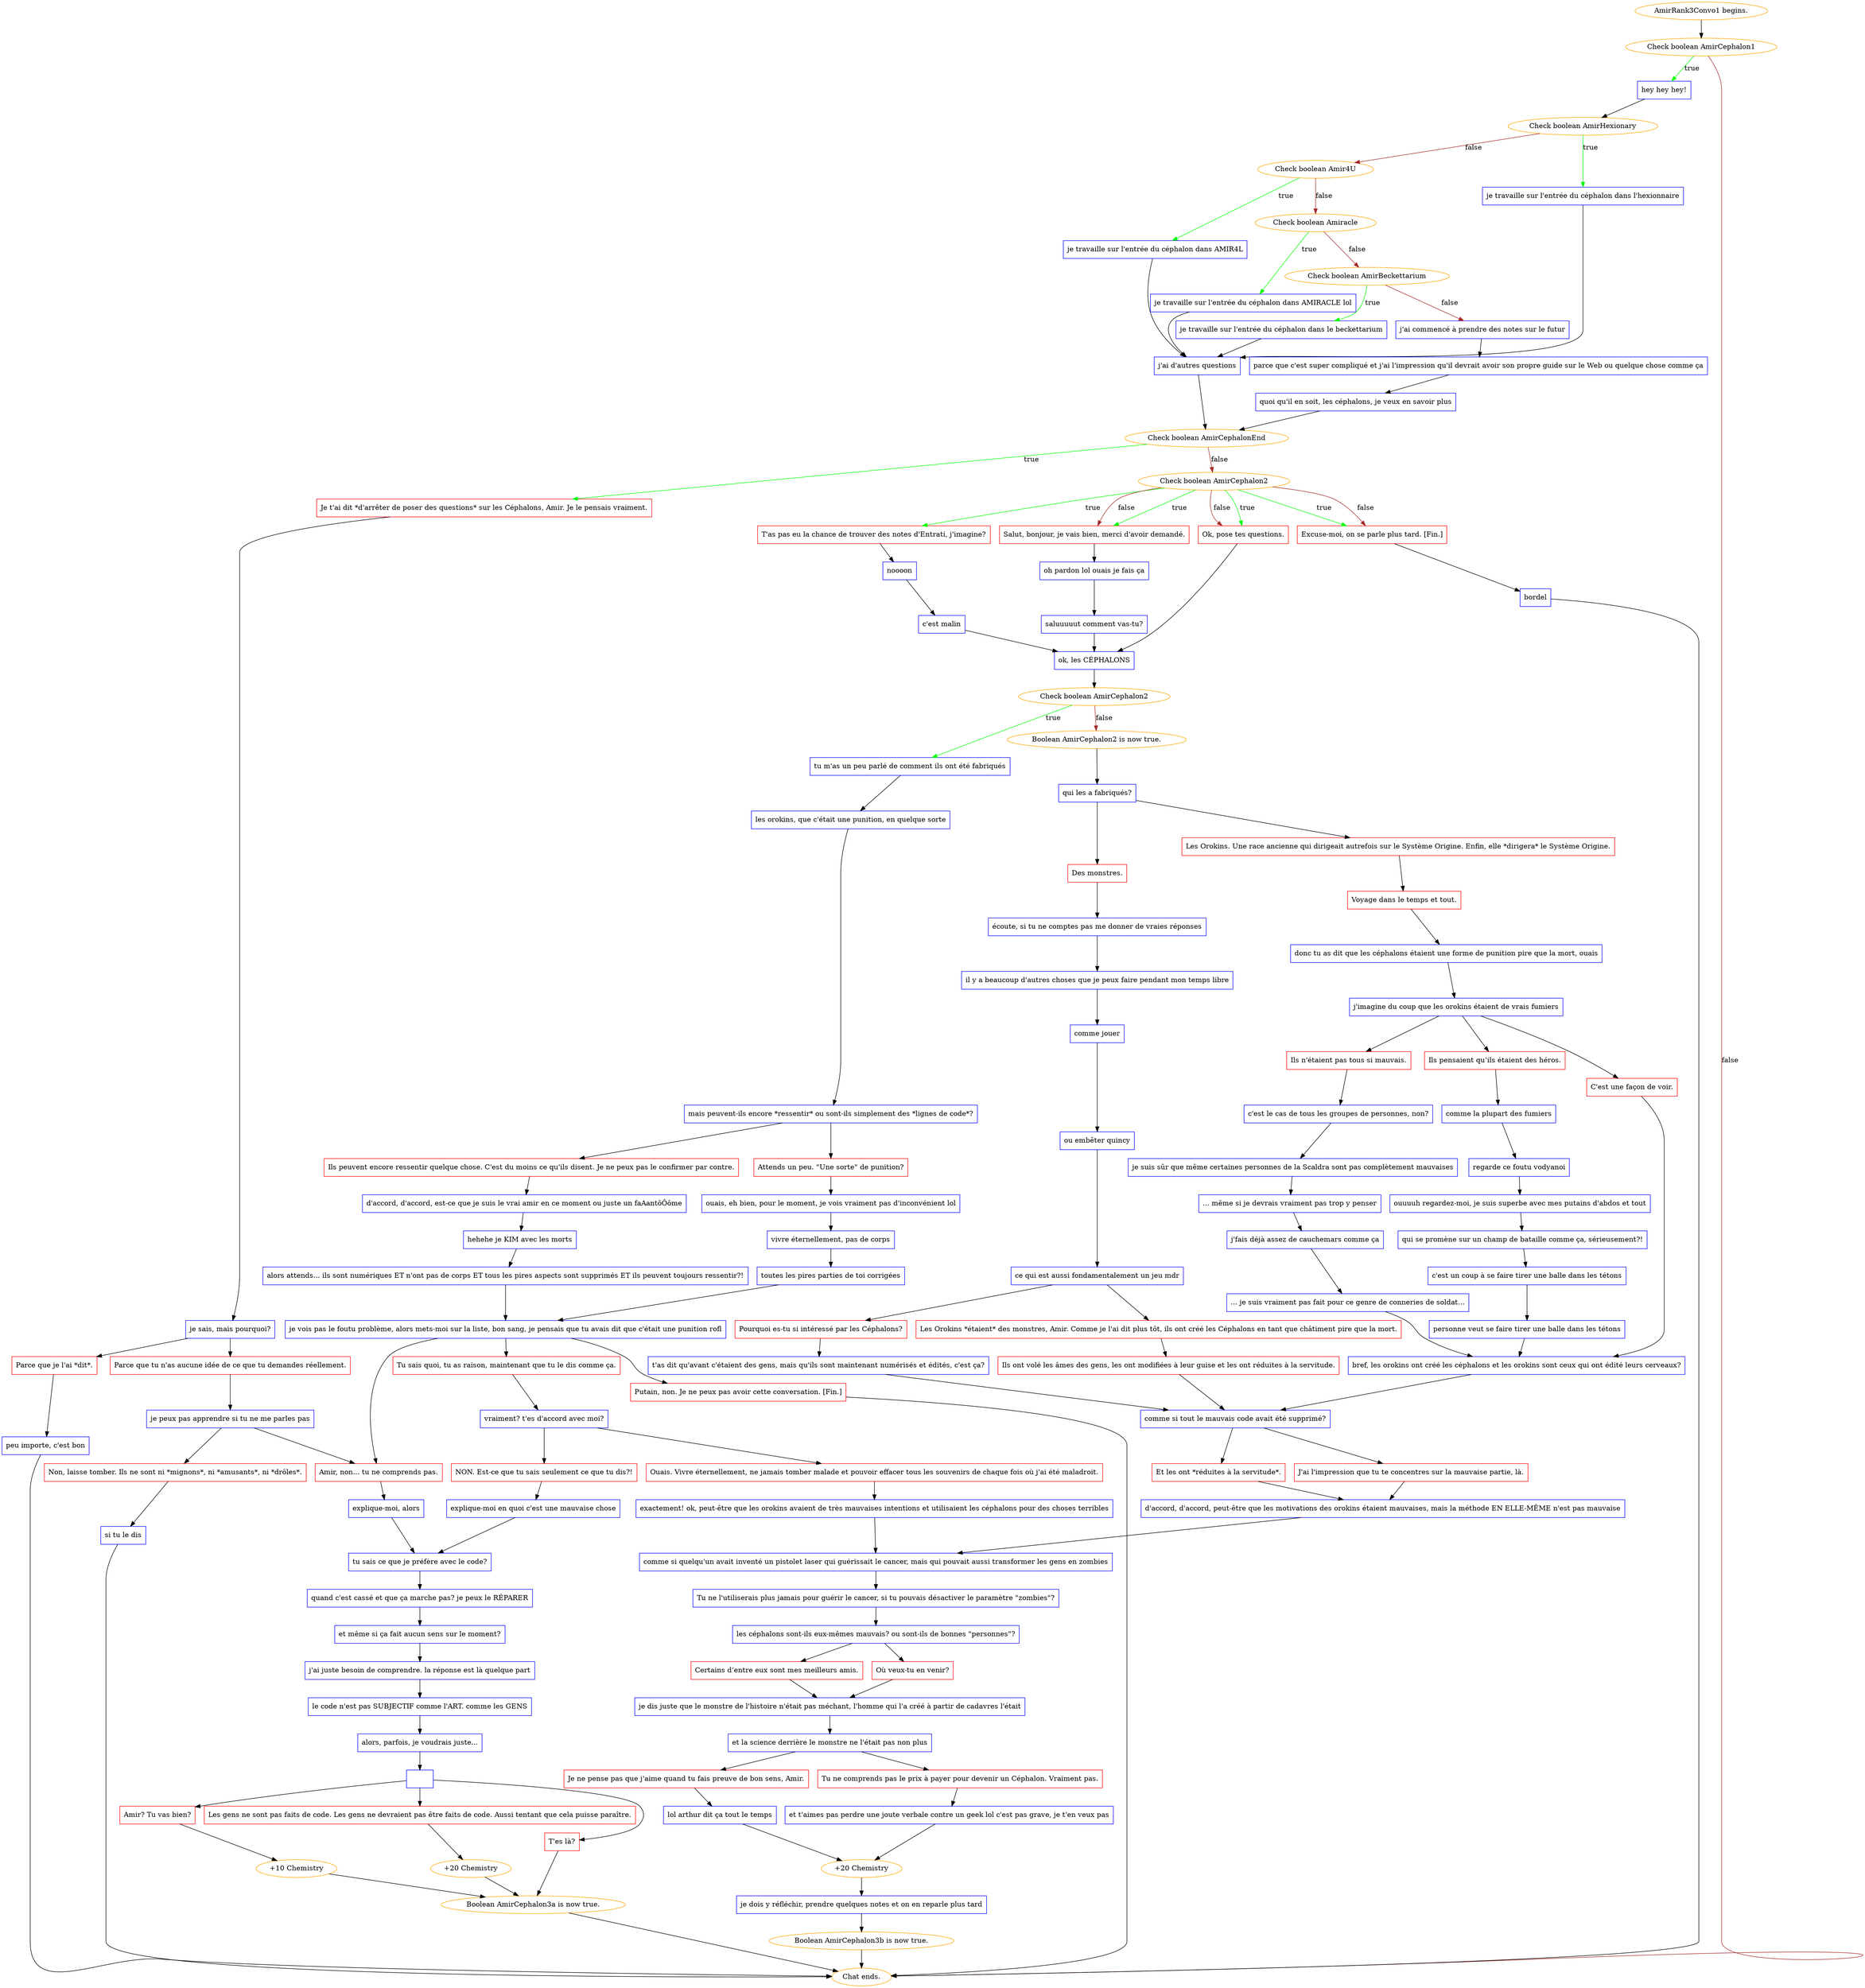 digraph {
	"AmirRank3Convo1 begins." [color=orange];
		"AmirRank3Convo1 begins." -> j3762237254;
	j3762237254 [label="Check boolean AmirCephalon1",color=orange];
		j3762237254 -> j2876193009 [label=true,color=green];
		j3762237254 -> "Chat ends." [label=false,color=brown];
	j2876193009 [label="hey hey hey!",shape=box,color=blue];
		j2876193009 -> j17917532;
	"Chat ends." [color=orange];
	j17917532 [label="Check boolean AmirHexionary",color=orange];
		j17917532 -> j541723396 [label=true,color=green];
		j17917532 -> j707512710 [label=false,color=brown];
	j541723396 [label="je travaille sur l'entrée du céphalon dans l'hexionnaire",shape=box,color=blue];
		j541723396 -> j487796507;
	j707512710 [label="Check boolean Amir4U",color=orange];
		j707512710 -> j941488917 [label=true,color=green];
		j707512710 -> j3973839066 [label=false,color=brown];
	j487796507 [label="j'ai d'autres questions",shape=box,color=blue];
		j487796507 -> j68677739;
	j941488917 [label="je travaille sur l'entrée du céphalon dans AMIR4L",shape=box,color=blue];
		j941488917 -> j487796507;
	j3973839066 [label="Check boolean Amiracle",color=orange];
		j3973839066 -> j1624833243 [label=true,color=green];
		j3973839066 -> j2395187789 [label=false,color=brown];
	j68677739 [label="Check boolean AmirCephalonEnd",color=orange];
		j68677739 -> j3265975311 [label=true,color=green];
		j68677739 -> j3078152458 [label=false,color=brown];
	j1624833243 [label="je travaille sur l'entrée du céphalon dans AMIRACLE lol",shape=box,color=blue];
		j1624833243 -> j487796507;
	j2395187789 [label="Check boolean AmirBeckettarium",color=orange];
		j2395187789 -> j948095504 [label=true,color=green];
		j2395187789 -> j3254398919 [label=false,color=brown];
	j3265975311 [label="Je t'ai dit *d'arrêter de poser des questions* sur les Céphalons, Amir. Je le pensais vraiment.",shape=box,color=red];
		j3265975311 -> j2314500078;
	j3078152458 [label="Check boolean AmirCephalon2",color=orange];
		j3078152458 -> j4083993144 [label=true,color=green];
		j3078152458 -> j2899334813 [label=true,color=green];
		j3078152458 -> j2330718347 [label=true,color=green];
		j3078152458 -> j587922447 [label=true,color=green];
		j3078152458 -> j2899334813 [label=false,color=brown];
		j3078152458 -> j2330718347 [label=false,color=brown];
		j3078152458 -> j587922447 [label=false,color=brown];
	j948095504 [label="je travaille sur l'entrée du céphalon dans le beckettarium",shape=box,color=blue];
		j948095504 -> j487796507;
	j3254398919 [label="j'ai commencé à prendre des notes sur le futur",shape=box,color=blue];
		j3254398919 -> j797546975;
	j2314500078 [label="je sais, mais pourquoi?",shape=box,color=blue];
		j2314500078 -> j3360975297;
		j2314500078 -> j802286128;
	j4083993144 [label="T'as pas eu la chance de trouver des notes d'Entrati, j'imagine?",shape=box,color=red];
		j4083993144 -> j187517205;
	j2899334813 [label="Salut, bonjour, je vais bien, merci d'avoir demandé.",shape=box,color=red];
		j2899334813 -> j952657876;
	j2330718347 [label="Ok, pose tes questions.",shape=box,color=red];
		j2330718347 -> j3908032480;
	j587922447 [label="Excuse-moi, on se parle plus tard. [Fin.]",shape=box,color=red];
		j587922447 -> j1530091437;
	j797546975 [label="parce que c'est super compliqué et j'ai l'impression qu'il devrait avoir son propre guide sur le Web ou quelque chose comme ça",shape=box,color=blue];
		j797546975 -> j508107867;
	j3360975297 [label="Parce que je l'ai *dit*.",shape=box,color=red];
		j3360975297 -> j1381903915;
	j802286128 [label="Parce que tu n'as aucune idée de ce que tu demandes réellement.",shape=box,color=red];
		j802286128 -> j4018122574;
	j187517205 [label="noooon",shape=box,color=blue];
		j187517205 -> j3612860902;
	j952657876 [label="oh pardon lol ouais je fais ça",shape=box,color=blue];
		j952657876 -> j679029592;
	j3908032480 [label="ok, les CÉPHALONS",shape=box,color=blue];
		j3908032480 -> j3708984879;
	j1530091437 [label="bordel",shape=box,color=blue];
		j1530091437 -> "Chat ends.";
	j508107867 [label="quoi qu'il en soit, les céphalons, je veux en savoir plus",shape=box,color=blue];
		j508107867 -> j68677739;
	j1381903915 [label="peu importe, c'est bon",shape=box,color=blue];
		j1381903915 -> "Chat ends.";
	j4018122574 [label="je peux pas apprendre si tu ne me parles pas",shape=box,color=blue];
		j4018122574 -> j3765355962;
		j4018122574 -> j2530887386;
	j3612860902 [label="c'est malin",shape=box,color=blue];
		j3612860902 -> j3908032480;
	j679029592 [label="saluuuuut comment vas-tu?",shape=box,color=blue];
		j679029592 -> j3908032480;
	j3708984879 [label="Check boolean AmirCephalon2",color=orange];
		j3708984879 -> j4001824957 [label=true,color=green];
		j3708984879 -> j2010310782 [label=false,color=brown];
	j3765355962 [label="Amir, non... tu ne comprends pas.",shape=box,color=red];
		j3765355962 -> j3008170894;
	j2530887386 [label="Non, laisse tomber. Ils ne sont ni *mignons*, ni *amusants*, ni *drôles*.",shape=box,color=red];
		j2530887386 -> j898307975;
	j4001824957 [label="tu m'as un peu parlé de comment ils ont été fabriqués",shape=box,color=blue];
		j4001824957 -> j3964772678;
	j2010310782 [label="Boolean AmirCephalon2 is now true.",color=orange];
		j2010310782 -> j1071982515;
	j3008170894 [label="explique-moi, alors",shape=box,color=blue];
		j3008170894 -> j3307338719;
	j898307975 [label="si tu le dis",shape=box,color=blue];
		j898307975 -> "Chat ends.";
	j3964772678 [label="les orokins, que c'était une punition, en quelque sorte",shape=box,color=blue];
		j3964772678 -> j2031046231;
	j1071982515 [label="qui les a fabriqués?",shape=box,color=blue];
		j1071982515 -> j3427752783;
		j1071982515 -> j621289588;
	j3307338719 [label="tu sais ce que je préfère avec le code?",shape=box,color=blue];
		j3307338719 -> j215578375;
	j2031046231 [label="mais peuvent-ils encore *ressentir* ou sont-ils simplement des *lignes de code*?",shape=box,color=blue];
		j2031046231 -> j1590188482;
		j2031046231 -> j1917152084;
	j3427752783 [label="Des monstres.",shape=box,color=red];
		j3427752783 -> j3729605879;
	j621289588 [label="Les Orokins. Une race ancienne qui dirigeait autrefois sur le Système Origine. Enfin, elle *dirigera* le Système Origine.",shape=box,color=red];
		j621289588 -> j2528131413;
	j215578375 [label="quand c'est cassé et que ça marche pas? je peux le RÉPARER",shape=box,color=blue];
		j215578375 -> j2495021985;
	j1590188482 [label="Attends un peu. \"Une sorte\" de punition?",shape=box,color=red];
		j1590188482 -> j3849459091;
	j1917152084 [label="Ils peuvent encore ressentir quelque chose. C'est du moins ce qu'ils disent. Je ne peux pas le confirmer par contre.",shape=box,color=red];
		j1917152084 -> j1955599356;
	j3729605879 [label="écoute, si tu ne comptes pas me donner de vraies réponses",shape=box,color=blue];
		j3729605879 -> j1474285344;
	j2528131413 [label="Voyage dans le temps et tout.",shape=box,color=red];
		j2528131413 -> j4182422811;
	j2495021985 [label="et même si ça fait aucun sens sur le moment?",shape=box,color=blue];
		j2495021985 -> j1990303627;
	j3849459091 [label="ouais, eh bien, pour le moment, je vois vraiment pas d'inconvénient lol",shape=box,color=blue];
		j3849459091 -> j3187826330;
	j1955599356 [label="d'accord, d'accord, est-ce que je suis le vrai amir en ce moment ou juste un faAantôÔôme",shape=box,color=blue];
		j1955599356 -> j4262821405;
	j1474285344 [label="il y a beaucoup d'autres choses que je peux faire pendant mon temps libre",shape=box,color=blue];
		j1474285344 -> j2262386050;
	j4182422811 [label="donc tu as dit que les céphalons étaient une forme de punition pire que la mort, ouais",shape=box,color=blue];
		j4182422811 -> j3136305989;
	j1990303627 [label="j'ai juste besoin de comprendre. la réponse est là quelque part",shape=box,color=blue];
		j1990303627 -> j3516110815;
	j3187826330 [label="vivre éternellement, pas de corps",shape=box,color=blue];
		j3187826330 -> j1205109858;
	j4262821405 [label="hehehe je KIM avec les morts",shape=box,color=blue];
		j4262821405 -> j488138437;
	j2262386050 [label="comme jouer",shape=box,color=blue];
		j2262386050 -> j2421055131;
	j3136305989 [label="j'imagine du coup que les orokins étaient de vrais fumiers",shape=box,color=blue];
		j3136305989 -> j1914703755;
		j3136305989 -> j3763729996;
		j3136305989 -> j761755391;
	j3516110815 [label="le code n'est pas SUBJECTIF comme l'ART. comme les GENS",shape=box,color=blue];
		j3516110815 -> j2020809191;
	j1205109858 [label="toutes les pires parties de toi corrigées",shape=box,color=blue];
		j1205109858 -> j1708599031;
	j488138437 [label="alors attends... ils sont numériques ET n'ont pas de corps ET tous les pires aspects sont supprimés ET ils peuvent toujours ressentir?!",shape=box,color=blue];
		j488138437 -> j1708599031;
	j2421055131 [label="ou embêter quincy",shape=box,color=blue];
		j2421055131 -> j301804304;
	j1914703755 [label="C'est une façon de voir.",shape=box,color=red];
		j1914703755 -> j1276449366;
	j3763729996 [label="Ils n'étaient pas tous si mauvais.",shape=box,color=red];
		j3763729996 -> j3773250179;
	j761755391 [label="Ils pensaient qu’ils étaient des héros.",shape=box,color=red];
		j761755391 -> j462265143;
	j2020809191 [label="alors, parfois, je voudrais juste...",shape=box,color=blue];
		j2020809191 -> j1760070316;
	j1708599031 [label="je vois pas le foutu problème, alors mets-moi sur la liste, bon sang, je pensais que tu avais dit que c'était une punition rofl",shape=box,color=blue];
		j1708599031 -> j3765355962;
		j1708599031 -> j3662211693;
		j1708599031 -> j2291328444;
	j301804304 [label="ce qui est aussi fondamentalement un jeu mdr",shape=box,color=blue];
		j301804304 -> j3279252638;
		j301804304 -> j3133666106;
	j1276449366 [label="bref, les orokins ont créé les céphalons et les orokins sont ceux qui ont édité leurs cerveaux?",shape=box,color=blue];
		j1276449366 -> j1292261214;
	j3773250179 [label="c'est le cas de tous les groupes de personnes, non?",shape=box,color=blue];
		j3773250179 -> j379967307;
	j462265143 [label="comme la plupart des fumiers",shape=box,color=blue];
		j462265143 -> j1299929251;
	j1760070316 [label="",shape=box,color=blue];
		j1760070316 -> j2645675827;
		j1760070316 -> j1051156698;
		j1760070316 -> j2883120393;
	j3662211693 [label="Tu sais quoi, tu as raison, maintenant que tu le dis comme ça.",shape=box,color=red];
		j3662211693 -> j2338589615;
	j2291328444 [label="Putain, non. Je ne peux pas avoir cette conversation. [Fin.]",shape=box,color=red];
		j2291328444 -> "Chat ends.";
	j3279252638 [label="Pourquoi es-tu si intéressé par les Céphalons?",shape=box,color=red];
		j3279252638 -> j278587738;
	j3133666106 [label="Les Orokins *étaient* des monstres, Amir. Comme je l'ai dit plus tôt, ils ont créé les Céphalons en tant que châtiment pire que la mort.",shape=box,color=red];
		j3133666106 -> j1173825146;
	j1292261214 [label="comme si tout le mauvais code avait été supprimé?",shape=box,color=blue];
		j1292261214 -> j463616718;
		j1292261214 -> j1915154563;
	j379967307 [label="je suis sûr que même certaines personnes de la Scaldra sont pas complètement mauvaises",shape=box,color=blue];
		j379967307 -> j2106976649;
	j1299929251 [label="regarde ce foutu vodyanoi",shape=box,color=blue];
		j1299929251 -> j3813725330;
	j2645675827 [label="Amir? Tu vas bien?",shape=box,color=red];
		j2645675827 -> j4073985049;
	j1051156698 [label="Les gens ne sont pas faits de code. Les gens ne devraient pas être faits de code. Aussi tentant que cela puisse paraître.",shape=box,color=red];
		j1051156698 -> j4214579907;
	j2883120393 [label="T'es là?",shape=box,color=red];
		j2883120393 -> j260842033;
	j2338589615 [label="vraiment? t'es d'accord avec moi?",shape=box,color=blue];
		j2338589615 -> j3226671008;
		j2338589615 -> j2375547214;
	j278587738 [label="t'as dit qu'avant c'étaient des gens, mais qu'ils sont maintenant numérisés et édités, c'est ça?",shape=box,color=blue];
		j278587738 -> j1292261214;
	j1173825146 [label="Ils ont volé les âmes des gens, les ont modifiées à leur guise et les ont réduites à la servitude.",shape=box,color=red];
		j1173825146 -> j1292261214;
	j463616718 [label="J'ai l'impression que tu te concentres sur la mauvaise partie, là.",shape=box,color=red];
		j463616718 -> j3974521679;
	j1915154563 [label="Et les ont *réduites à la servitude*.",shape=box,color=red];
		j1915154563 -> j3974521679;
	j2106976649 [label="... même si je devrais vraiment pas trop y penser",shape=box,color=blue];
		j2106976649 -> j916711422;
	j3813725330 [label="ouuuuh regardez-moi, je suis superbe avec mes putains d'abdos et tout",shape=box,color=blue];
		j3813725330 -> j2430771163;
	j4073985049 [label="+10 Chemistry",color=orange];
		j4073985049 -> j260842033;
	j4214579907 [label="+20 Chemistry",color=orange];
		j4214579907 -> j260842033;
	j260842033 [label="Boolean AmirCephalon3a is now true.",color=orange];
		j260842033 -> "Chat ends.";
	j3226671008 [label="NON. Est-ce que tu sais seulement ce que tu dis?!",shape=box,color=red];
		j3226671008 -> j2958493409;
	j2375547214 [label="Ouais. Vivre éternellement, ne jamais tomber malade et pouvoir effacer tous les souvenirs de chaque fois où j'ai été maladroit.",shape=box,color=red];
		j2375547214 -> j3920264414;
	j3974521679 [label="d'accord, d'accord, peut-être que les motivations des orokins étaient mauvaises, mais la méthode EN ELLE-MÊME n'est pas mauvaise",shape=box,color=blue];
		j3974521679 -> j143856930;
	j916711422 [label="j'fais déjà assez de cauchemars comme ça",shape=box,color=blue];
		j916711422 -> j3560191834;
	j2430771163 [label="qui se promène sur un champ de bataille comme ça, sérieusement?!",shape=box,color=blue];
		j2430771163 -> j1067648582;
	j2958493409 [label="explique-moi en quoi c'est une mauvaise chose",shape=box,color=blue];
		j2958493409 -> j3307338719;
	j3920264414 [label="exactement! ok, peut-être que les orokins avaient de très mauvaises intentions et utilisaient les céphalons pour des choses terribles",shape=box,color=blue];
		j3920264414 -> j143856930;
	j143856930 [label="comme si quelqu'un avait inventé un pistolet laser qui guérissait le cancer, mais qui pouvait aussi transformer les gens en zombies",shape=box,color=blue];
		j143856930 -> j2987610756;
	j3560191834 [label="... je suis vraiment pas fait pour ce genre de conneries de soldat...",shape=box,color=blue];
		j3560191834 -> j1276449366;
	j1067648582 [label="c'est un coup à se faire tirer une balle dans les tétons",shape=box,color=blue];
		j1067648582 -> j2453157001;
	j2987610756 [label="Tu ne l'utiliserais plus jamais pour guérir le cancer, si tu pouvais désactiver le paramètre \"zombies\"?",shape=box,color=blue];
		j2987610756 -> j1176907527;
	j2453157001 [label="personne veut se faire tirer une balle dans les tétons",shape=box,color=blue];
		j2453157001 -> j1276449366;
	j1176907527 [label="les céphalons sont-ils eux-mêmes mauvais? ou sont-ils de bonnes \"personnes\"?",shape=box,color=blue];
		j1176907527 -> j790184636;
		j1176907527 -> j1348967167;
	j790184636 [label="Certains d’entre eux sont mes meilleurs amis.",shape=box,color=red];
		j790184636 -> j1550174565;
	j1348967167 [label="Où veux-tu en venir?",shape=box,color=red];
		j1348967167 -> j1550174565;
	j1550174565 [label="je dis juste que le monstre de l'histoire n'était pas méchant, l'homme qui l'a créé à partir de cadavres l'était",shape=box,color=blue];
		j1550174565 -> j2865172361;
	j2865172361 [label="et la science derrière le monstre ne l'était pas non plus",shape=box,color=blue];
		j2865172361 -> j2991945047;
		j2865172361 -> j3708806836;
	j2991945047 [label="Je ne pense pas que j'aime quand tu fais preuve de bon sens, Amir.",shape=box,color=red];
		j2991945047 -> j580796049;
	j3708806836 [label="Tu ne comprends pas le prix à payer pour devenir un Céphalon. Vraiment pas.",shape=box,color=red];
		j3708806836 -> j2441214074;
	j580796049 [label="lol arthur dit ça tout le temps",shape=box,color=blue];
		j580796049 -> j1132733829;
	j2441214074 [label="et t'aimes pas perdre une joute verbale contre un geek lol c'est pas grave, je t'en veux pas",shape=box,color=blue];
		j2441214074 -> j1132733829;
	j1132733829 [label="+20 Chemistry",color=orange];
		j1132733829 -> j2737826238;
	j2737826238 [label="je dois y réfléchir, prendre quelques notes et on en reparle plus tard",shape=box,color=blue];
		j2737826238 -> j3124569112;
	j3124569112 [label="Boolean AmirCephalon3b is now true.",color=orange];
		j3124569112 -> "Chat ends.";
}